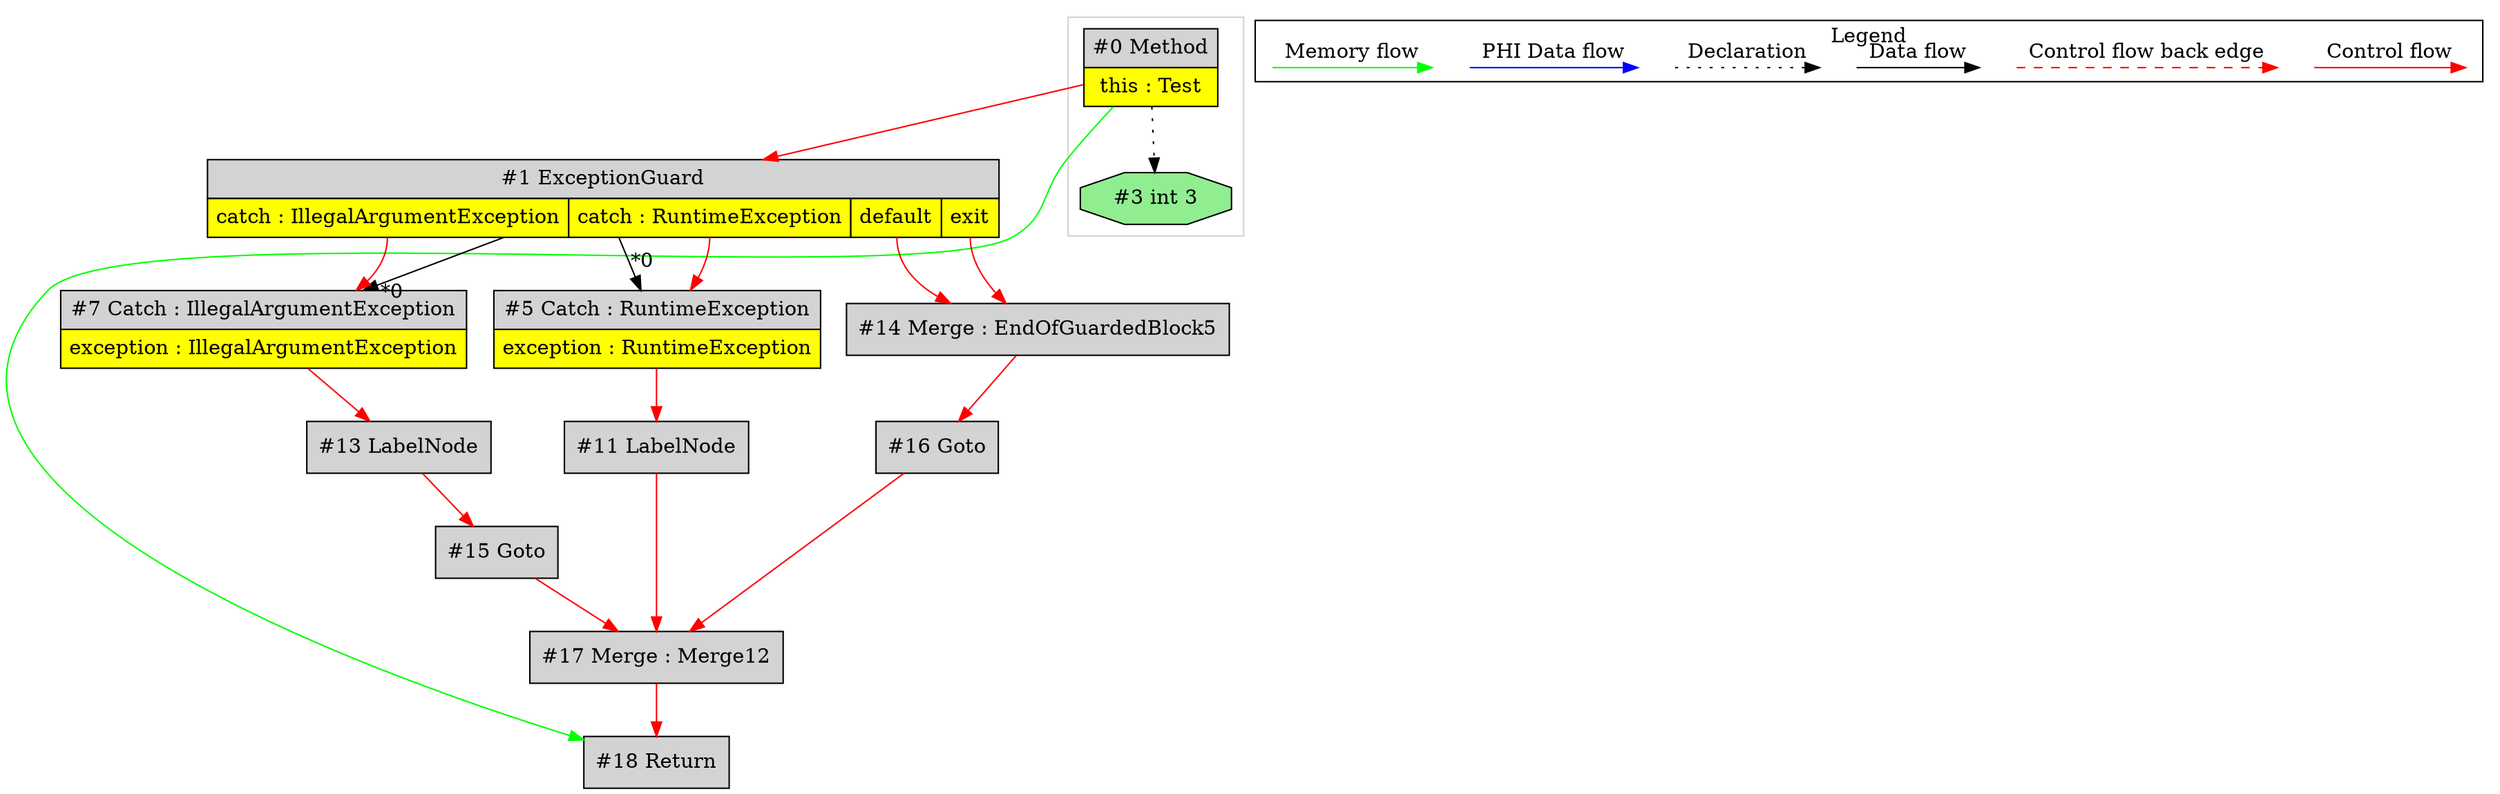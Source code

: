 digraph {
 ordering="in";
 node0[margin="0", label=<<table border="0" cellborder="1" cellspacing="0" cellpadding="5"><tr><td colspan="1">#0 Method</td></tr><tr><td port="prj2" bgcolor="yellow">this : Test</td></tr></table>>,shape=none, fillcolor=lightgrey, style=filled];
 node18[label="#18 Return",shape=box, fillcolor=lightgrey, style=filled];
 node17 -> node18[labeldistance=2, color=red, fontcolor=red];
 node0 -> node18[labeldistance=2, color=green, constraint=false];
 node17[label="#17 Merge : Merge12",shape=box, fillcolor=lightgrey, style=filled];
 node16 -> node17[labeldistance=2, color=red, fontcolor=red];
 node15 -> node17[labeldistance=2, color=red, fontcolor=red];
 node11 -> node17[labeldistance=2, color=red, fontcolor=red];
 node11[label="#11 LabelNode",shape=box, fillcolor=lightgrey, style=filled];
 node5 -> node11[labeldistance=2, color=red, fontcolor=red];
 node5[margin="0", label=<<table border="0" cellborder="1" cellspacing="0" cellpadding="5"><tr><td colspan="1">#5 Catch : RuntimeException</td></tr><tr><td port="prj10" bgcolor="yellow">exception : RuntimeException</td></tr></table>>,shape=none, fillcolor=lightgrey, style=filled];
 node1 -> node5[headlabel="*0", labeldistance=2];
 node1:prj4 -> node5[labeldistance=2, color=red, fontcolor=red];
 node1[margin="0", label=<<table border="0" cellborder="1" cellspacing="0" cellpadding="5"><tr><td colspan="4">#1 ExceptionGuard</td></tr><tr><td port="prj6" bgcolor="yellow">catch : IllegalArgumentException</td><td port="prj4" bgcolor="yellow">catch : RuntimeException</td><td port="prj9" bgcolor="yellow">default</td><td port="prj8" bgcolor="yellow">exit</td></tr></table>>,shape=none, fillcolor=lightgrey, style=filled];
 node0 -> node1[labeldistance=2, color=red, fontcolor=red];
 node14[label="#14 Merge : EndOfGuardedBlock5",shape=box, fillcolor=lightgrey, style=filled];
 node1:prj9 -> node14[labeldistance=2, color=red, fontcolor=red];
 node1:prj8 -> node14[labeldistance=2, color=red, fontcolor=red];
 node16[label="#16 Goto",shape=box, fillcolor=lightgrey, style=filled];
 node14 -> node16[labeldistance=2, color=red, fontcolor=red];
 node7[margin="0", label=<<table border="0" cellborder="1" cellspacing="0" cellpadding="5"><tr><td colspan="1">#7 Catch : IllegalArgumentException</td></tr><tr><td port="prj12" bgcolor="yellow">exception : IllegalArgumentException</td></tr></table>>,shape=none, fillcolor=lightgrey, style=filled];
 node1 -> node7[headlabel="*0", labeldistance=2];
 node1:prj6 -> node7[labeldistance=2, color=red, fontcolor=red];
 node13[label="#13 LabelNode",shape=box, fillcolor=lightgrey, style=filled];
 node7 -> node13[labeldistance=2, color=red, fontcolor=red];
 node15[label="#15 Goto",shape=box, fillcolor=lightgrey, style=filled];
 node13 -> node15[labeldistance=2, color=red, fontcolor=red];
 node3[label="#3 int 3",shape=octagon, fillcolor=lightgreen, style=filled];
 node0 -> node3[style=dotted];
 subgraph cluster_0 {
  color=lightgray;
  node0;
  node3;
 }
 subgraph cluster_000 {
  label = "Legend";
  node [shape=point]
  {
   rank=same;
   c0 [style = invis];
   c1 [style = invis];
   c2 [style = invis];
   c3 [style = invis];
   d0 [style = invis];
   d1 [style = invis];
   d2 [style = invis];
   d3 [style = invis];
   d4 [style = invis];
   d5 [style = invis];
   d6 [style = invis];
   d7 [style = invis];
  }
  c0 -> c1 [label="Control flow", style=solid, color=red]
  c2 -> c3 [label="Control flow back edge", style=dashed, color=red]
  d0 -> d1 [label="Data flow"]
  d2 -> d3 [label="Declaration", style=dotted]
  d4 -> d5 [label="PHI Data flow", color=blue]
  d6 -> d7 [label="Memory flow", color=green]
 }

}
